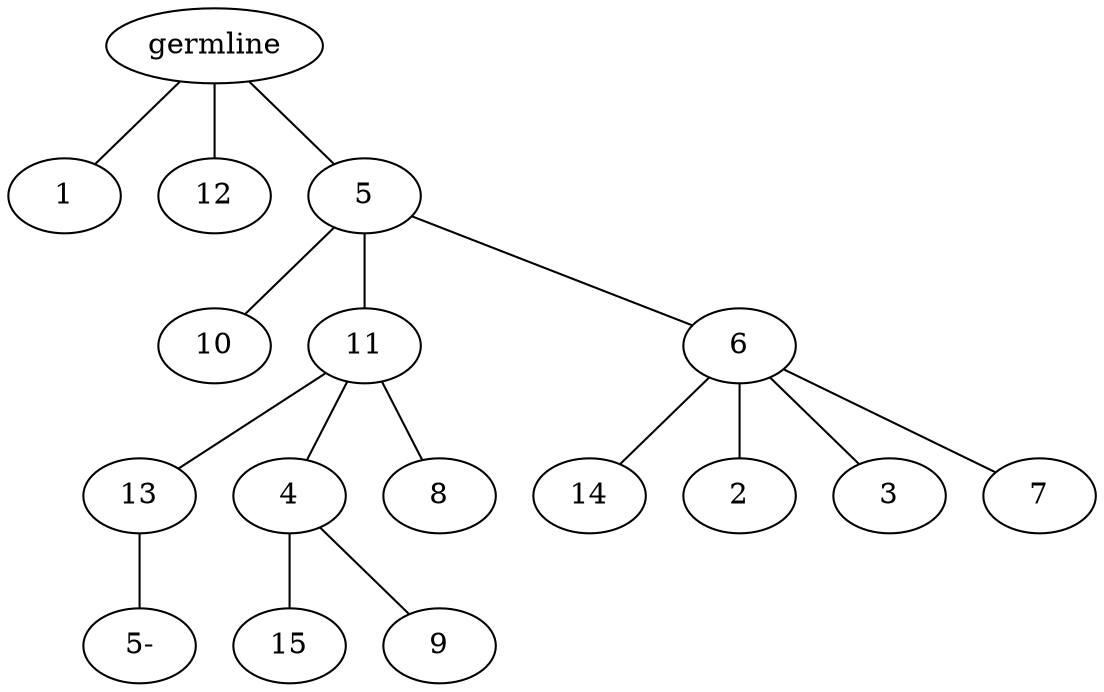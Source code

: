 graph tree {
    "139659901388016" [label="germline"];
    "139659901265568" [label="1"];
    "139659901264848" [label="12"];
    "139659901267104" [label="5"];
    "139659901056432" [label="10"];
    "139659901057344" [label="11"];
    "139659901056816" [label="13"];
    "139659901225568" [label="5-"];
    "139659901057200" [label="4"];
    "139659901058784" [label="15"];
    "139659901058640" [label="9"];
    "139659901056624" [label="8"];
    "139659901484336" [label="6"];
    "139659901057824" [label="14"];
    "139659901058400" [label="2"];
    "139659901055952" [label="3"];
    "139659901057248" [label="7"];
    "139659901388016" -- "139659901265568";
    "139659901388016" -- "139659901264848";
    "139659901388016" -- "139659901267104";
    "139659901267104" -- "139659901056432";
    "139659901267104" -- "139659901057344";
    "139659901267104" -- "139659901484336";
    "139659901057344" -- "139659901056816";
    "139659901057344" -- "139659901057200";
    "139659901057344" -- "139659901056624";
    "139659901056816" -- "139659901225568";
    "139659901057200" -- "139659901058784";
    "139659901057200" -- "139659901058640";
    "139659901484336" -- "139659901057824";
    "139659901484336" -- "139659901058400";
    "139659901484336" -- "139659901055952";
    "139659901484336" -- "139659901057248";
}
